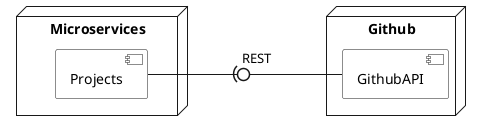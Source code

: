 
@startuml
<style>
queue {
   LineThickness: 1
   BackGroundColor: white
}
interface {
   BackGroundColor: white
}
component {
   BackGroundColor: white
}
database {
   BackGroundColor: white
}
node {
   BackGroundColor: white
}
</style>

'top to bottom direction
left to right direction

node Microservices {
   component Projects
}

node Github {
   component GithubAPI
}

Projects -(0-- GithubAPI : REST
@enduml

